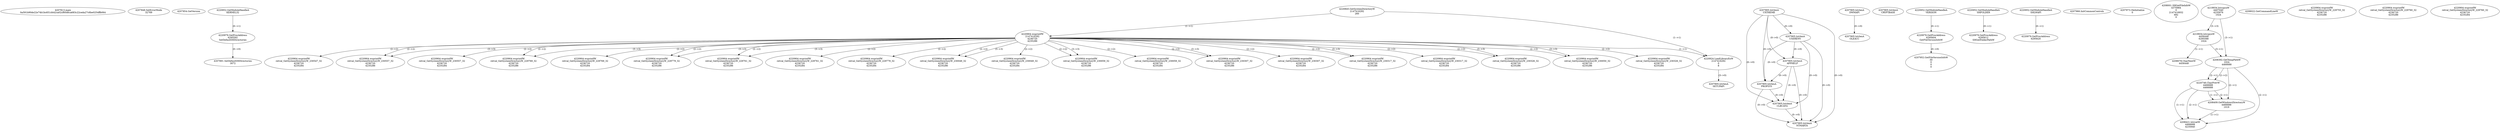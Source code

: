 // Global SCDG with merge call
digraph {
	0 [label="4207813.main
0a591b90de22e74b1bc651d442ca02cf60d6ca683c22ceda27c6be0254ffb064"]
	1 [label="4207848.SetErrorMode
32769"]
	2 [label="4207854.GetVersion
"]
	3 [label="4220952.GetModuleHandleA
KERNEL32"]
	4 [label="4220979.GetProcAddress
6295592
SetDefaultDllDirectories"]
	3 -> 4 [label="(0-->1)"]
	5 [label="4207891.SetDefaultDllDirectories
3072"]
	4 -> 5 [label="(0-->0)"]
	6 [label="4220845.GetSystemDirectoryW
2147416292
260"]
	7 [label="4220904.wsprintfW
2147416292
4236720
4235286"]
	6 -> 7 [label="(1-->1)"]
	8 [label="4220924.LoadLibraryExW
2147416292
0
8"]
	6 -> 8 [label="(1-->1)"]
	7 -> 8 [label="(1-->1)"]
	9 [label="4207905.lstrlenA
UXTHEME"]
	10 [label="4207905.lstrlenA
USERENV"]
	9 -> 10 [label="(0-->0)"]
	11 [label="4207905.lstrlenA
SETUPAPI"]
	8 -> 11 [label="(3-->0)"]
	12 [label="4207905.lstrlenA
APPHELP"]
	9 -> 12 [label="(0-->0)"]
	10 -> 12 [label="(0-->0)"]
	13 [label="4207905.lstrlenA
PROPSYS"]
	9 -> 13 [label="(0-->0)"]
	10 -> 13 [label="(0-->0)"]
	12 -> 13 [label="(0-->0)"]
	14 [label="4207905.lstrlenA
DWMAPI"]
	15 [label="4207905.lstrlenA
CRYPTBASE"]
	16 [label="4207905.lstrlenA
OLEACC"]
	14 -> 16 [label="(0-->0)"]
	17 [label="4207905.lstrlenA
CLBCATQ"]
	9 -> 17 [label="(0-->0)"]
	10 -> 17 [label="(0-->0)"]
	12 -> 17 [label="(0-->0)"]
	13 -> 17 [label="(0-->0)"]
	18 [label="4220904.wsprintfW
retval_GetSystemDirectoryW_230547_32
4236720
4235284"]
	7 -> 18 [label="(2-->2)"]
	19 [label="4207905.lstrlenA
NTMARTA"]
	9 -> 19 [label="(0-->0)"]
	10 -> 19 [label="(0-->0)"]
	12 -> 19 [label="(0-->0)"]
	13 -> 19 [label="(0-->0)"]
	17 -> 19 [label="(0-->0)"]
	20 [label="4220952.GetModuleHandleA
VERSION"]
	21 [label="4220979.GetProcAddress
6295604
GetFileVersionInfoW"]
	20 -> 21 [label="(0-->1)"]
	22 [label="4220952.GetModuleHandleA
SHFOLDER"]
	23 [label="4220979.GetProcAddress
6295612
SHGetFolderPathW"]
	22 -> 23 [label="(0-->1)"]
	24 [label="4220952.GetModuleHandleA
SHLWAPI"]
	25 [label="4220979.GetProcAddress
6295620
"]
	24 -> 25 [label="(0-->1)"]
	26 [label="4207952.GetFileVersionInfoW
30
0
0
0"]
	21 -> 26 [label="(0-->0)"]
	27 [label="4207966.InitCommonControls
"]
	28 [label="4207973.OleInitialize
0"]
	29 [label="4208001.SHGetFileInfoW
4370984
0
2147416932
692
0"]
	30 [label="4219934.lstrcpynW
4407040
4235976
1024"]
	31 [label="4208022.GetCommandLineW
"]
	32 [label="4219934.lstrcpynW
4456448
6295588
1024"]
	30 -> 32 [label="(3-->3)"]
	33 [label="4208078.CharNextW
4456448"]
	32 -> 33 [label="(1-->1)"]
	34 [label="4208392.GetTempPathW
1024
4466688"]
	30 -> 34 [label="(3-->1)"]
	32 -> 34 [label="(3-->1)"]
	35 [label="4220746.CharPrevW
4466688
4466688"]
	34 -> 35 [label="(2-->1)"]
	34 -> 35 [label="(2-->2)"]
	36 [label="4208409.GetWindowsDirectoryW
4466688
1019"]
	34 -> 36 [label="(2-->1)"]
	35 -> 36 [label="(1-->1)"]
	35 -> 36 [label="(2-->1)"]
	37 [label="4208421.lstrcatW
4466688
4235940"]
	34 -> 37 [label="(2-->1)"]
	35 -> 37 [label="(1-->1)"]
	35 -> 37 [label="(2-->1)"]
	36 -> 37 [label="(1-->1)"]
	38 [label="4220904.wsprintfW
retval_GetSystemDirectoryW_230557_32
4236720
4235286"]
	7 -> 38 [label="(2-->2)"]
	7 -> 38 [label="(3-->3)"]
	39 [label="4220904.wsprintfW
retval_GetSystemDirectoryW_230557_32
4236720
4235284"]
	7 -> 39 [label="(2-->2)"]
	40 [label="4220904.wsprintfW
retval_GetSystemDirectoryW_229755_32
4236720
4235286"]
	41 [label="4220904.wsprintfW
retval_GetSystemDirectoryW_229760_32
4236720
4235286"]
	42 [label="4220904.wsprintfW
retval_GetSystemDirectoryW_229760_32
4236720
4235284"]
	43 [label="4220904.wsprintfW
retval_GetSystemDirectoryW_229769_32
4236720
4235286"]
	7 -> 43 [label="(2-->2)"]
	7 -> 43 [label="(3-->3)"]
	44 [label="4220904.wsprintfW
retval_GetSystemDirectoryW_229769_32
4236720
4235284"]
	7 -> 44 [label="(2-->2)"]
	45 [label="4220904.wsprintfW
retval_GetSystemDirectoryW_229779_32
4236720
4235286"]
	7 -> 45 [label="(2-->2)"]
	7 -> 45 [label="(3-->3)"]
	46 [label="4220904.wsprintfW
retval_GetSystemDirectoryW_229761_32
4236720
4235286"]
	7 -> 46 [label="(2-->2)"]
	7 -> 46 [label="(3-->3)"]
	47 [label="4220904.wsprintfW
retval_GetSystemDirectoryW_229761_32
4236720
4235284"]
	7 -> 47 [label="(2-->2)"]
	48 [label="4220904.wsprintfW
retval_GetSystemDirectoryW_229779_32
4236720
4235284"]
	7 -> 48 [label="(2-->2)"]
	49 [label="4220904.wsprintfW
retval_GetSystemDirectoryW_230049_32
4236720
4235286"]
	7 -> 49 [label="(2-->2)"]
	7 -> 49 [label="(3-->3)"]
	50 [label="4220904.wsprintfW
retval_GetSystemDirectoryW_230049_32
4236720
4235284"]
	7 -> 50 [label="(2-->2)"]
	51 [label="4220904.wsprintfW
retval_GetSystemDirectoryW_230059_32
4236720
4235286"]
	7 -> 51 [label="(2-->2)"]
	7 -> 51 [label="(3-->3)"]
	52 [label="4220904.wsprintfW
retval_GetSystemDirectoryW_230059_32
4236720
4235284"]
	7 -> 52 [label="(2-->2)"]
	53 [label="4220904.wsprintfW
retval_GetSystemDirectoryW_230307_32
4236720
4235286"]
	7 -> 53 [label="(2-->2)"]
	7 -> 53 [label="(3-->3)"]
	54 [label="4220904.wsprintfW
retval_GetSystemDirectoryW_230307_32
4236720
4235284"]
	7 -> 54 [label="(2-->2)"]
	55 [label="4220904.wsprintfW
retval_GetSystemDirectoryW_230317_32
4236720
4235286"]
	7 -> 55 [label="(2-->2)"]
	7 -> 55 [label="(3-->3)"]
	56 [label="4220904.wsprintfW
retval_GetSystemDirectoryW_230317_32
4236720
4235284"]
	7 -> 56 [label="(2-->2)"]
	57 [label="4220904.wsprintfW
retval_GetSystemDirectoryW_230326_32
4236720
4235286"]
	7 -> 57 [label="(2-->2)"]
	7 -> 57 [label="(3-->3)"]
	58 [label="4220904.wsprintfW
retval_GetSystemDirectoryW_230050_32
4236720
4235286"]
	7 -> 58 [label="(2-->2)"]
	7 -> 58 [label="(3-->3)"]
	59 [label="4220904.wsprintfW
retval_GetSystemDirectoryW_230326_32
4236720
4235284"]
	7 -> 59 [label="(2-->2)"]
}
